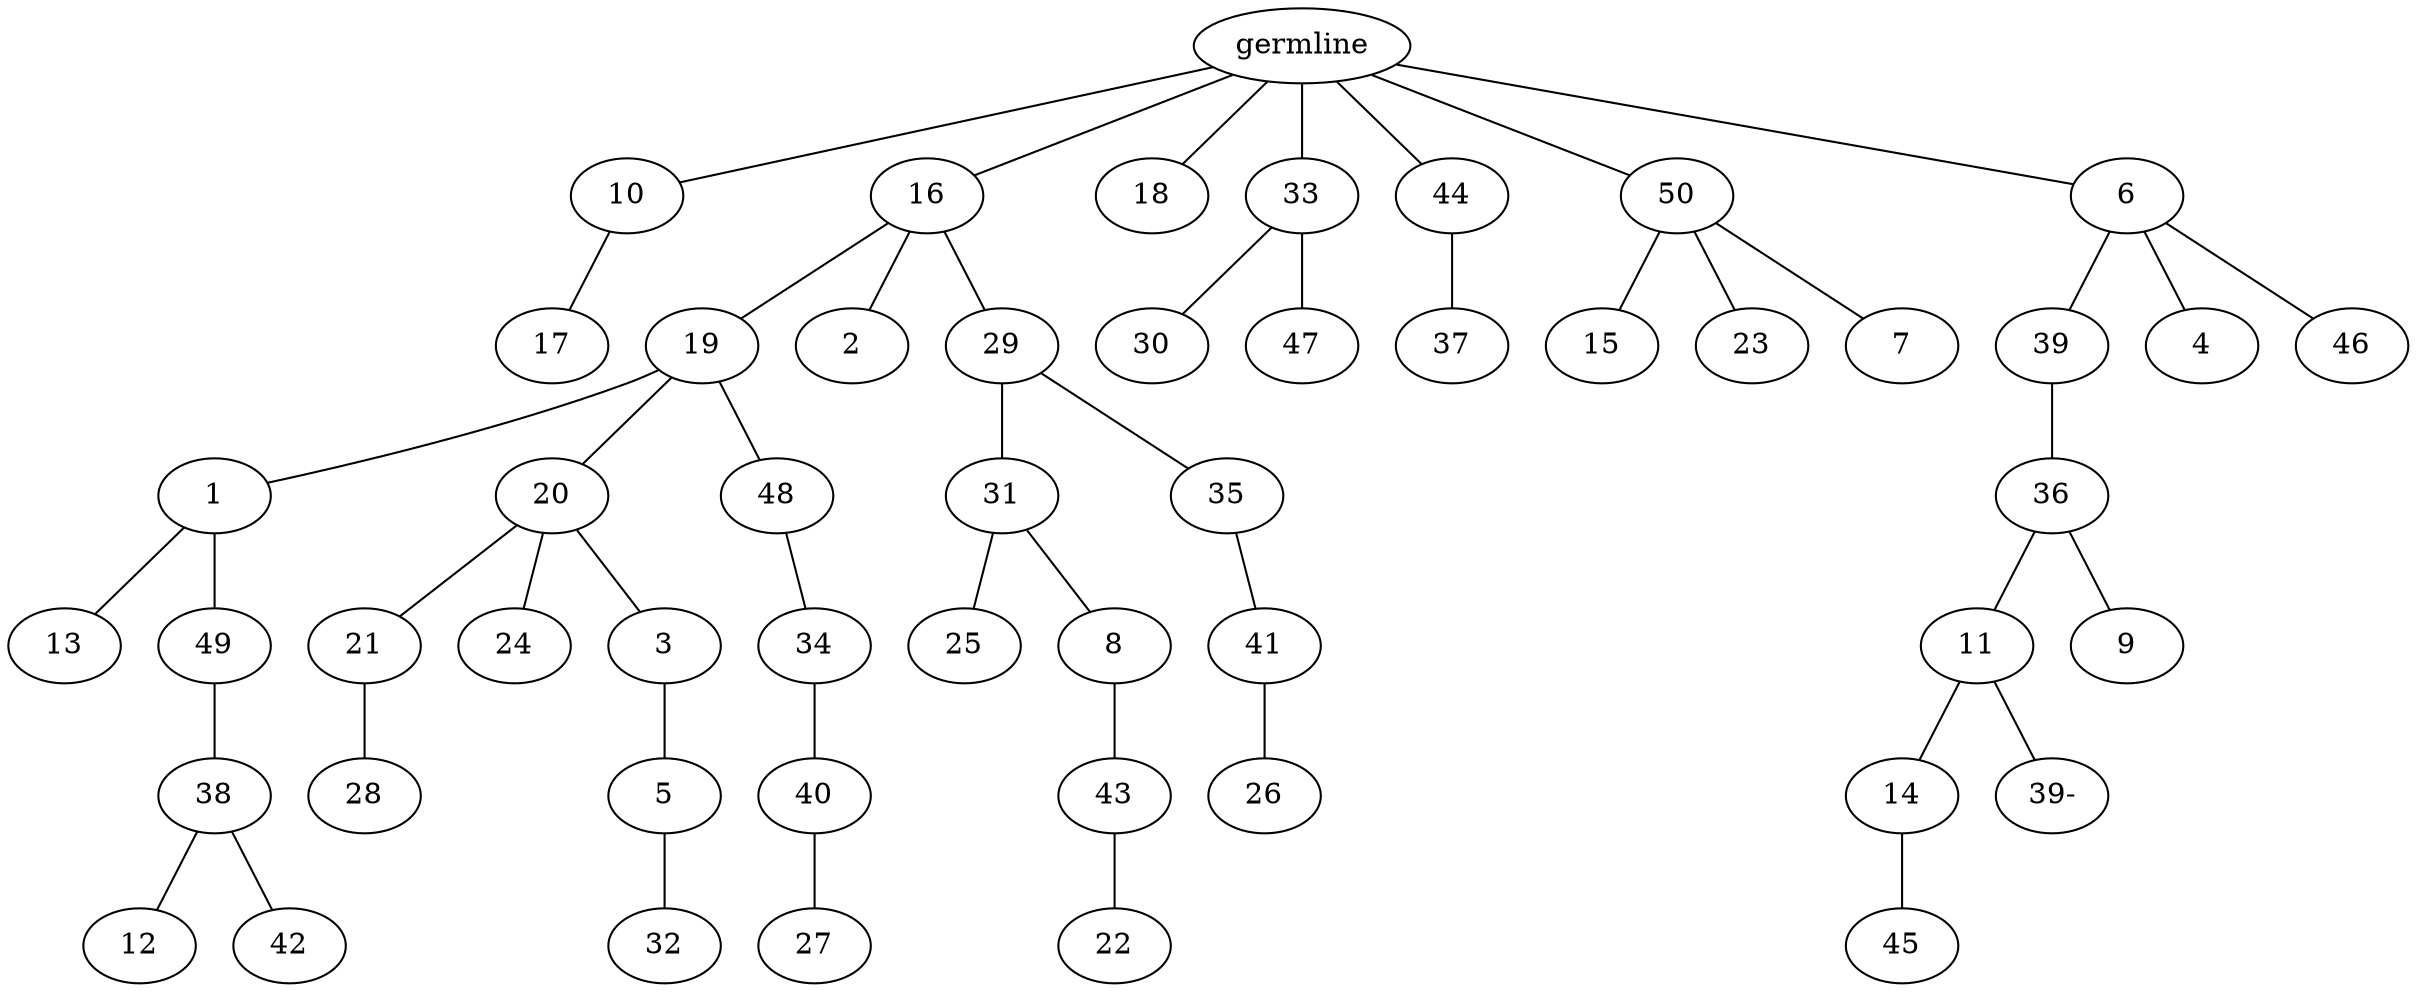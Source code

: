 graph tree {
    "139934090633424" [label="germline"];
    "139934090707104" [label="10"];
    "139934090719680" [label="17"];
    "139934090707296" [label="16"];
    "139934090720880" [label="19"];
    "139934090723040" [label="1"];
    "139934090720592" [label="13"];
    "139934090719392" [label="49"];
    "139934090722464" [label="38"];
    "139934090719920" [label="12"];
    "139934090721504" [label="42"];
    "139934090722752" [label="20"];
    "139934090720256" [label="21"];
    "139934090720688" [label="28"];
    "139934090722944" [label="24"];
    "139934090720496" [label="3"];
    "139934090673312" [label="5"];
    "139934090672928" [label="32"];
    "139934090719728" [label="48"];
    "139934090673648" [label="34"];
    "139934090672400" [label="40"];
    "139934090683680" [label="27"];
    "139934090721696" [label="2"];
    "139934090719968" [label="29"];
    "139934090673264" [label="31"];
    "139934090682960" [label="25"];
    "139934090683344" [label="8"];
    "139934090683008" [label="43"];
    "139934090684256" [label="22"];
    "139934090672160" [label="35"];
    "139934090682672" [label="41"];
    "139934090249792" [label="26"];
    "139934090709600" [label="18"];
    "139934090710368" [label="33"];
    "139934090722608" [label="30"];
    "139934090719440" [label="47"];
    "139934090674080" [label="44"];
    "139934090683872" [label="37"];
    "139934090673408" [label="50"];
    "139934090248784" [label="15"];
    "139934090249312" [label="23"];
    "139934090248640" [label="7"];
    "139934090722272" [label="6"];
    "139934090249552" [label="39"];
    "139934090249600" [label="36"];
    "139934090250224" [label="11"];
    "139934090250512" [label="14"];
    "139934090250656" [label="45"];
    "139934090634384" [label="39-"];
    "139934090250032" [label="9"];
    "139934090249024" [label="4"];
    "139934090249648" [label="46"];
    "139934090633424" -- "139934090707104";
    "139934090633424" -- "139934090707296";
    "139934090633424" -- "139934090709600";
    "139934090633424" -- "139934090710368";
    "139934090633424" -- "139934090674080";
    "139934090633424" -- "139934090673408";
    "139934090633424" -- "139934090722272";
    "139934090707104" -- "139934090719680";
    "139934090707296" -- "139934090720880";
    "139934090707296" -- "139934090721696";
    "139934090707296" -- "139934090719968";
    "139934090720880" -- "139934090723040";
    "139934090720880" -- "139934090722752";
    "139934090720880" -- "139934090719728";
    "139934090723040" -- "139934090720592";
    "139934090723040" -- "139934090719392";
    "139934090719392" -- "139934090722464";
    "139934090722464" -- "139934090719920";
    "139934090722464" -- "139934090721504";
    "139934090722752" -- "139934090720256";
    "139934090722752" -- "139934090722944";
    "139934090722752" -- "139934090720496";
    "139934090720256" -- "139934090720688";
    "139934090720496" -- "139934090673312";
    "139934090673312" -- "139934090672928";
    "139934090719728" -- "139934090673648";
    "139934090673648" -- "139934090672400";
    "139934090672400" -- "139934090683680";
    "139934090719968" -- "139934090673264";
    "139934090719968" -- "139934090672160";
    "139934090673264" -- "139934090682960";
    "139934090673264" -- "139934090683344";
    "139934090683344" -- "139934090683008";
    "139934090683008" -- "139934090684256";
    "139934090672160" -- "139934090682672";
    "139934090682672" -- "139934090249792";
    "139934090710368" -- "139934090722608";
    "139934090710368" -- "139934090719440";
    "139934090674080" -- "139934090683872";
    "139934090673408" -- "139934090248784";
    "139934090673408" -- "139934090249312";
    "139934090673408" -- "139934090248640";
    "139934090722272" -- "139934090249552";
    "139934090722272" -- "139934090249024";
    "139934090722272" -- "139934090249648";
    "139934090249552" -- "139934090249600";
    "139934090249600" -- "139934090250224";
    "139934090249600" -- "139934090250032";
    "139934090250224" -- "139934090250512";
    "139934090250224" -- "139934090634384";
    "139934090250512" -- "139934090250656";
}
